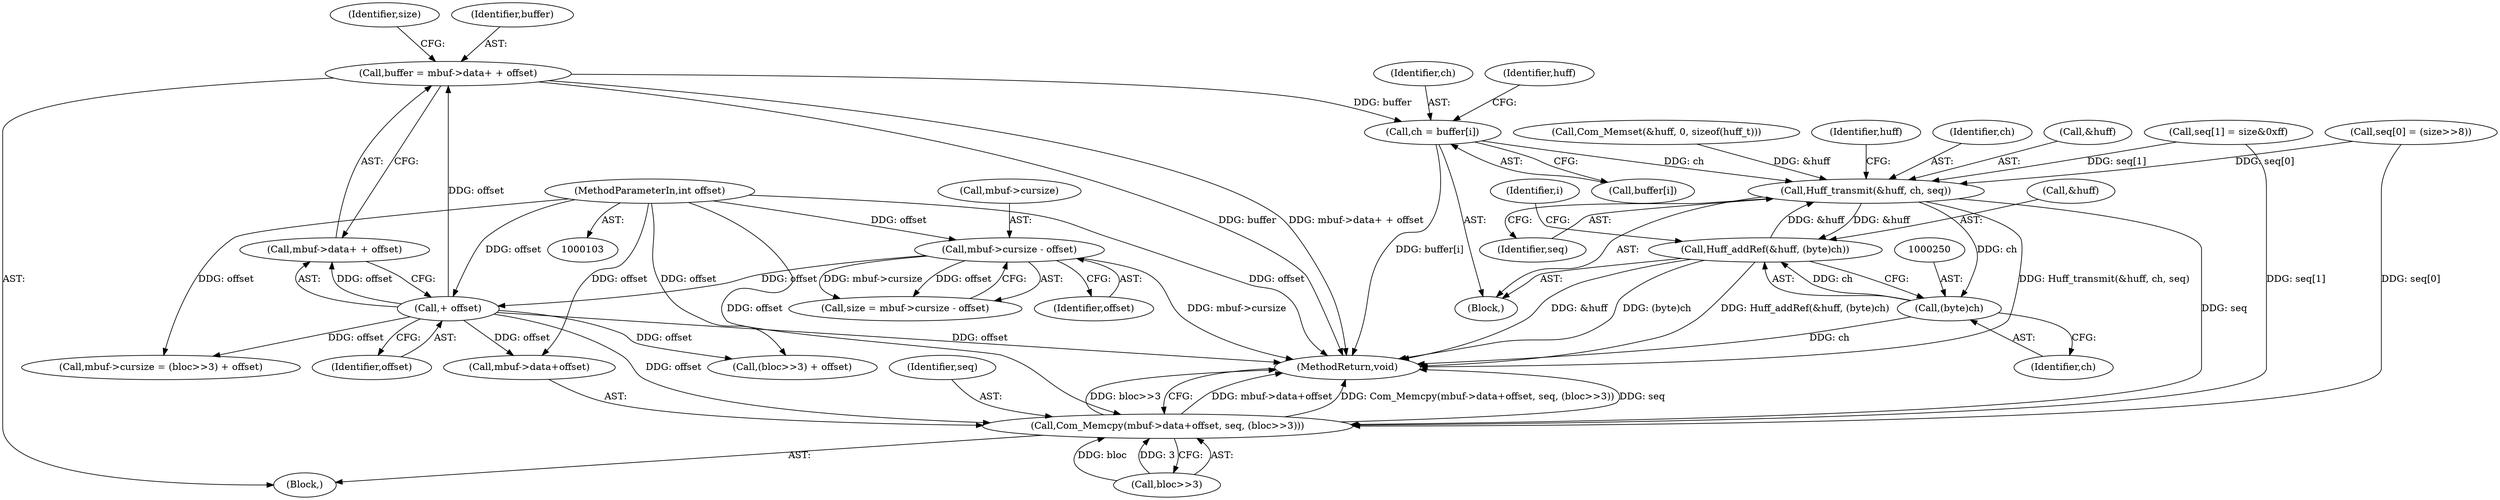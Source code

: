 digraph "0_ioq3_d2b1d124d4055c2fcbe5126863487c52fd58cca1@array" {
"1000236" [label="(Call,ch = buffer[i])"];
"1000120" [label="(Call,buffer = mbuf->data+ + offset)"];
"1000126" [label="(Call,+ offset)"];
"1000115" [label="(Call,mbuf->cursize - offset)"];
"1000105" [label="(MethodParameterIn,int offset)"];
"1000241" [label="(Call,Huff_transmit(&huff, ch, seq))"];
"1000246" [label="(Call,Huff_addRef(&huff, (byte)ch))"];
"1000249" [label="(Call,(byte)ch)"];
"1000264" [label="(Call,Com_Memcpy(mbuf->data+offset, seq, (bloc>>3)))"];
"1000249" [label="(Call,(byte)ch)"];
"1000116" [label="(Call,mbuf->cursize)"];
"1000130" [label="(Identifier,size)"];
"1000265" [label="(Call,mbuf->data+offset)"];
"1000274" [label="(MethodReturn,void)"];
"1000247" [label="(Call,&huff)"];
"1000244" [label="(Identifier,ch)"];
"1000106" [label="(Block,)"];
"1000235" [label="(Block,)"];
"1000243" [label="(Identifier,huff)"];
"1000237" [label="(Identifier,ch)"];
"1000242" [label="(Call,&huff)"];
"1000264" [label="(Call,Com_Memcpy(mbuf->data+offset, seq, (bloc>>3)))"];
"1000251" [label="(Identifier,ch)"];
"1000120" [label="(Call,buffer = mbuf->data+ + offset)"];
"1000115" [label="(Call,mbuf->cursize - offset)"];
"1000127" [label="(Identifier,offset)"];
"1000270" [label="(Identifier,seq)"];
"1000119" [label="(Identifier,offset)"];
"1000236" [label="(Call,ch = buffer[i])"];
"1000113" [label="(Call,size = mbuf->cursize - offset)"];
"1000255" [label="(Call,mbuf->cursize = (bloc>>3) + offset)"];
"1000241" [label="(Call,Huff_transmit(&huff, ch, seq))"];
"1000216" [label="(Call,seq[1] = size&0xff)"];
"1000246" [label="(Call,Huff_addRef(&huff, (byte)ch))"];
"1000238" [label="(Call,buffer[i])"];
"1000259" [label="(Call,(bloc>>3) + offset)"];
"1000134" [label="(Call,Com_Memset(&huff, 0, sizeof(huff_t)))"];
"1000245" [label="(Identifier,seq)"];
"1000234" [label="(Identifier,i)"];
"1000209" [label="(Call,seq[0] = (size>>8))"];
"1000271" [label="(Call,bloc>>3)"];
"1000122" [label="(Call,mbuf->data+ + offset)"];
"1000248" [label="(Identifier,huff)"];
"1000126" [label="(Call,+ offset)"];
"1000105" [label="(MethodParameterIn,int offset)"];
"1000121" [label="(Identifier,buffer)"];
"1000236" -> "1000235"  [label="AST: "];
"1000236" -> "1000238"  [label="CFG: "];
"1000237" -> "1000236"  [label="AST: "];
"1000238" -> "1000236"  [label="AST: "];
"1000243" -> "1000236"  [label="CFG: "];
"1000236" -> "1000274"  [label="DDG: buffer[i]"];
"1000120" -> "1000236"  [label="DDG: buffer"];
"1000236" -> "1000241"  [label="DDG: ch"];
"1000120" -> "1000106"  [label="AST: "];
"1000120" -> "1000122"  [label="CFG: "];
"1000121" -> "1000120"  [label="AST: "];
"1000122" -> "1000120"  [label="AST: "];
"1000130" -> "1000120"  [label="CFG: "];
"1000120" -> "1000274"  [label="DDG: buffer"];
"1000120" -> "1000274"  [label="DDG: mbuf->data+ + offset"];
"1000126" -> "1000120"  [label="DDG: offset"];
"1000126" -> "1000122"  [label="AST: "];
"1000126" -> "1000127"  [label="CFG: "];
"1000127" -> "1000126"  [label="AST: "];
"1000122" -> "1000126"  [label="CFG: "];
"1000126" -> "1000274"  [label="DDG: offset"];
"1000126" -> "1000122"  [label="DDG: offset"];
"1000115" -> "1000126"  [label="DDG: offset"];
"1000105" -> "1000126"  [label="DDG: offset"];
"1000126" -> "1000255"  [label="DDG: offset"];
"1000126" -> "1000259"  [label="DDG: offset"];
"1000126" -> "1000264"  [label="DDG: offset"];
"1000126" -> "1000265"  [label="DDG: offset"];
"1000115" -> "1000113"  [label="AST: "];
"1000115" -> "1000119"  [label="CFG: "];
"1000116" -> "1000115"  [label="AST: "];
"1000119" -> "1000115"  [label="AST: "];
"1000113" -> "1000115"  [label="CFG: "];
"1000115" -> "1000274"  [label="DDG: mbuf->cursize"];
"1000115" -> "1000113"  [label="DDG: mbuf->cursize"];
"1000115" -> "1000113"  [label="DDG: offset"];
"1000105" -> "1000115"  [label="DDG: offset"];
"1000105" -> "1000103"  [label="AST: "];
"1000105" -> "1000274"  [label="DDG: offset"];
"1000105" -> "1000255"  [label="DDG: offset"];
"1000105" -> "1000259"  [label="DDG: offset"];
"1000105" -> "1000264"  [label="DDG: offset"];
"1000105" -> "1000265"  [label="DDG: offset"];
"1000241" -> "1000235"  [label="AST: "];
"1000241" -> "1000245"  [label="CFG: "];
"1000242" -> "1000241"  [label="AST: "];
"1000244" -> "1000241"  [label="AST: "];
"1000245" -> "1000241"  [label="AST: "];
"1000248" -> "1000241"  [label="CFG: "];
"1000241" -> "1000274"  [label="DDG: Huff_transmit(&huff, ch, seq)"];
"1000134" -> "1000241"  [label="DDG: &huff"];
"1000246" -> "1000241"  [label="DDG: &huff"];
"1000209" -> "1000241"  [label="DDG: seq[0]"];
"1000216" -> "1000241"  [label="DDG: seq[1]"];
"1000241" -> "1000246"  [label="DDG: &huff"];
"1000241" -> "1000249"  [label="DDG: ch"];
"1000241" -> "1000264"  [label="DDG: seq"];
"1000246" -> "1000235"  [label="AST: "];
"1000246" -> "1000249"  [label="CFG: "];
"1000247" -> "1000246"  [label="AST: "];
"1000249" -> "1000246"  [label="AST: "];
"1000234" -> "1000246"  [label="CFG: "];
"1000246" -> "1000274"  [label="DDG: Huff_addRef(&huff, (byte)ch)"];
"1000246" -> "1000274"  [label="DDG: &huff"];
"1000246" -> "1000274"  [label="DDG: (byte)ch"];
"1000249" -> "1000246"  [label="DDG: ch"];
"1000249" -> "1000251"  [label="CFG: "];
"1000250" -> "1000249"  [label="AST: "];
"1000251" -> "1000249"  [label="AST: "];
"1000249" -> "1000274"  [label="DDG: ch"];
"1000264" -> "1000106"  [label="AST: "];
"1000264" -> "1000271"  [label="CFG: "];
"1000265" -> "1000264"  [label="AST: "];
"1000270" -> "1000264"  [label="AST: "];
"1000271" -> "1000264"  [label="AST: "];
"1000274" -> "1000264"  [label="CFG: "];
"1000264" -> "1000274"  [label="DDG: mbuf->data+offset"];
"1000264" -> "1000274"  [label="DDG: Com_Memcpy(mbuf->data+offset, seq, (bloc>>3))"];
"1000264" -> "1000274"  [label="DDG: seq"];
"1000264" -> "1000274"  [label="DDG: bloc>>3"];
"1000209" -> "1000264"  [label="DDG: seq[0]"];
"1000216" -> "1000264"  [label="DDG: seq[1]"];
"1000271" -> "1000264"  [label="DDG: bloc"];
"1000271" -> "1000264"  [label="DDG: 3"];
}
